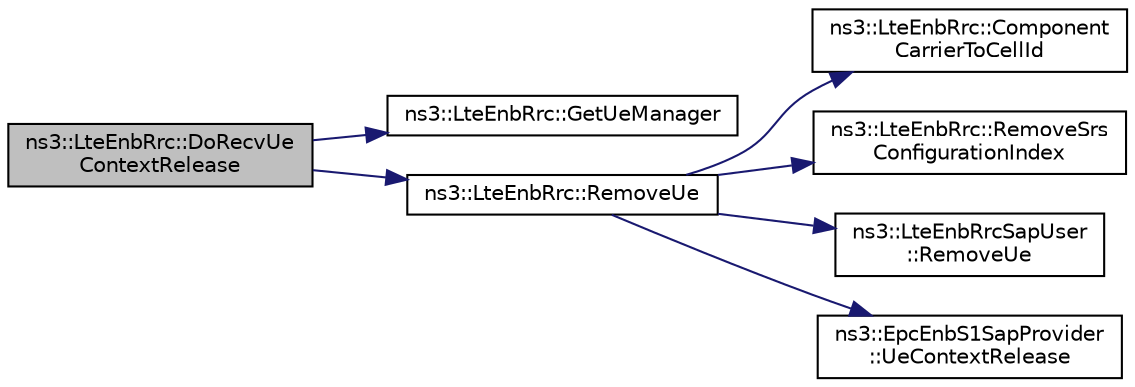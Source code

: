 digraph "ns3::LteEnbRrc::DoRecvUeContextRelease"
{
 // LATEX_PDF_SIZE
  edge [fontname="Helvetica",fontsize="10",labelfontname="Helvetica",labelfontsize="10"];
  node [fontname="Helvetica",fontsize="10",shape=record];
  rankdir="LR";
  Node1 [label="ns3::LteEnbRrc::DoRecvUe\lContextRelease",height=0.2,width=0.4,color="black", fillcolor="grey75", style="filled", fontcolor="black",tooltip="Receive UE context release function."];
  Node1 -> Node2 [color="midnightblue",fontsize="10",style="solid",fontname="Helvetica"];
  Node2 [label="ns3::LteEnbRrc::GetUeManager",height=0.2,width=0.4,color="black", fillcolor="white", style="filled",URL="$classns3_1_1_lte_enb_rrc.html#a875653948b565dc50b33f6a0434e32d9",tooltip=" "];
  Node1 -> Node3 [color="midnightblue",fontsize="10",style="solid",fontname="Helvetica"];
  Node3 [label="ns3::LteEnbRrc::RemoveUe",height=0.2,width=0.4,color="black", fillcolor="white", style="filled",URL="$classns3_1_1_lte_enb_rrc.html#a0e507111feeaf6e7f34555b6141525f7",tooltip="remove a UE from the cell"];
  Node3 -> Node4 [color="midnightblue",fontsize="10",style="solid",fontname="Helvetica"];
  Node4 [label="ns3::LteEnbRrc::Component\lCarrierToCellId",height=0.2,width=0.4,color="black", fillcolor="white", style="filled",URL="$classns3_1_1_lte_enb_rrc.html#ab94849236fab8195088bf430ac50e5ce",tooltip="convert the component carrier id to cell id"];
  Node3 -> Node5 [color="midnightblue",fontsize="10",style="solid",fontname="Helvetica"];
  Node5 [label="ns3::LteEnbRrc::RemoveSrs\lConfigurationIndex",height=0.2,width=0.4,color="black", fillcolor="white", style="filled",URL="$classns3_1_1_lte_enb_rrc.html#af6895c64bf0626b4f0a6076a1e74f3b5",tooltip="remove a previously allocated SRS configuration index"];
  Node3 -> Node6 [color="midnightblue",fontsize="10",style="solid",fontname="Helvetica"];
  Node6 [label="ns3::LteEnbRrcSapUser\l::RemoveUe",height=0.2,width=0.4,color="black", fillcolor="white", style="filled",URL="$classns3_1_1_lte_enb_rrc_sap_user.html#a76263311788b07b9bb3f76e15c9d9a96",tooltip="Remove UE function."];
  Node3 -> Node7 [color="midnightblue",fontsize="10",style="solid",fontname="Helvetica"];
  Node7 [label="ns3::EpcEnbS1SapProvider\l::UeContextRelease",height=0.2,width=0.4,color="black", fillcolor="white", style="filled",URL="$classns3_1_1_epc_enb_s1_sap_provider.html#a0b36291eb6b5ceb0f5bae61fc71944d9",tooltip="release UE context at the S1 Application of the source eNB after reception of the UE CONTEXT RELEASE ..."];
}
